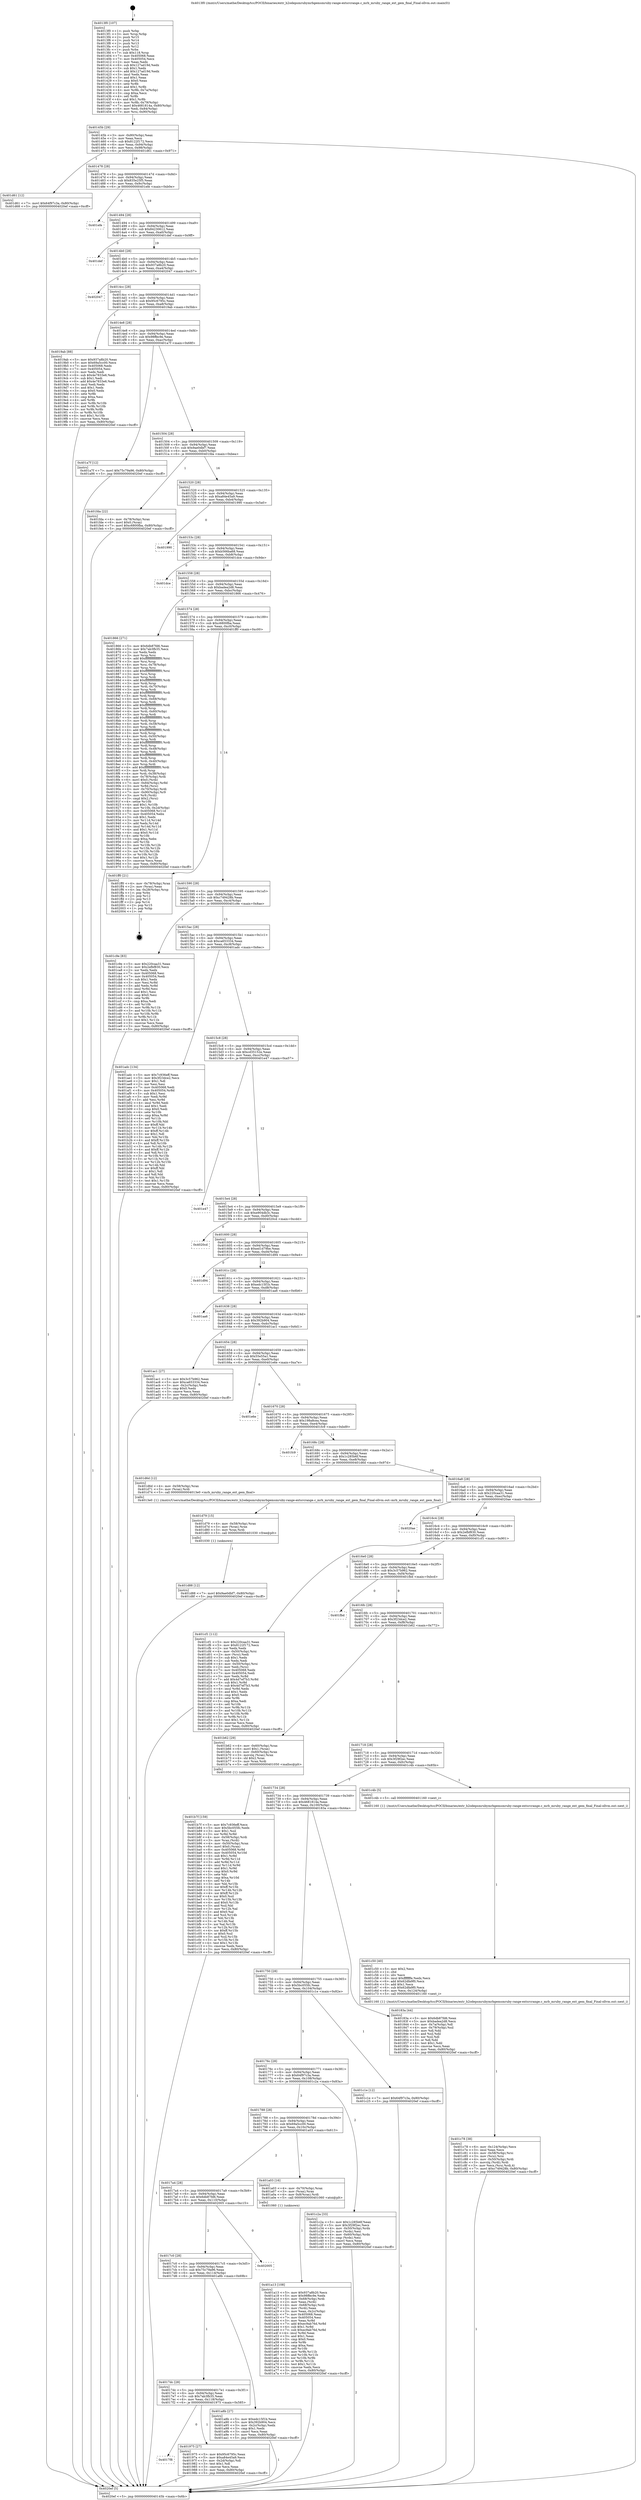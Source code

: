 digraph "0x4013f0" {
  label = "0x4013f0 (/mnt/c/Users/mathe/Desktop/tcc/POCII/binaries/extr_h2odepsmrubymrbgemsmruby-range-extsrcrange.c_mrb_mruby_range_ext_gem_final_Final-ollvm.out::main(0))"
  labelloc = "t"
  node[shape=record]

  Entry [label="",width=0.3,height=0.3,shape=circle,fillcolor=black,style=filled]
  "0x40145b" [label="{
     0x40145b [29]\l
     | [instrs]\l
     &nbsp;&nbsp;0x40145b \<+3\>: mov -0x80(%rbp),%eax\l
     &nbsp;&nbsp;0x40145e \<+2\>: mov %eax,%ecx\l
     &nbsp;&nbsp;0x401460 \<+6\>: sub $0x8122f172,%ecx\l
     &nbsp;&nbsp;0x401466 \<+6\>: mov %eax,-0x94(%rbp)\l
     &nbsp;&nbsp;0x40146c \<+6\>: mov %ecx,-0x98(%rbp)\l
     &nbsp;&nbsp;0x401472 \<+6\>: je 0000000000401d61 \<main+0x971\>\l
  }"]
  "0x401d61" [label="{
     0x401d61 [12]\l
     | [instrs]\l
     &nbsp;&nbsp;0x401d61 \<+7\>: movl $0x64f97c3a,-0x80(%rbp)\l
     &nbsp;&nbsp;0x401d68 \<+5\>: jmp 00000000004020ef \<main+0xcff\>\l
  }"]
  "0x401478" [label="{
     0x401478 [28]\l
     | [instrs]\l
     &nbsp;&nbsp;0x401478 \<+5\>: jmp 000000000040147d \<main+0x8d\>\l
     &nbsp;&nbsp;0x40147d \<+6\>: mov -0x94(%rbp),%eax\l
     &nbsp;&nbsp;0x401483 \<+5\>: sub $0x835e25f5,%eax\l
     &nbsp;&nbsp;0x401488 \<+6\>: mov %eax,-0x9c(%rbp)\l
     &nbsp;&nbsp;0x40148e \<+6\>: je 0000000000401efe \<main+0xb0e\>\l
  }"]
  Exit [label="",width=0.3,height=0.3,shape=circle,fillcolor=black,style=filled,peripheries=2]
  "0x401efe" [label="{
     0x401efe\l
  }", style=dashed]
  "0x401494" [label="{
     0x401494 [28]\l
     | [instrs]\l
     &nbsp;&nbsp;0x401494 \<+5\>: jmp 0000000000401499 \<main+0xa9\>\l
     &nbsp;&nbsp;0x401499 \<+6\>: mov -0x94(%rbp),%eax\l
     &nbsp;&nbsp;0x40149f \<+5\>: sub $0x84230612,%eax\l
     &nbsp;&nbsp;0x4014a4 \<+6\>: mov %eax,-0xa0(%rbp)\l
     &nbsp;&nbsp;0x4014aa \<+6\>: je 0000000000401def \<main+0x9ff\>\l
  }"]
  "0x401d88" [label="{
     0x401d88 [12]\l
     | [instrs]\l
     &nbsp;&nbsp;0x401d88 \<+7\>: movl $0x9ae0dbf7,-0x80(%rbp)\l
     &nbsp;&nbsp;0x401d8f \<+5\>: jmp 00000000004020ef \<main+0xcff\>\l
  }"]
  "0x401def" [label="{
     0x401def\l
  }", style=dashed]
  "0x4014b0" [label="{
     0x4014b0 [28]\l
     | [instrs]\l
     &nbsp;&nbsp;0x4014b0 \<+5\>: jmp 00000000004014b5 \<main+0xc5\>\l
     &nbsp;&nbsp;0x4014b5 \<+6\>: mov -0x94(%rbp),%eax\l
     &nbsp;&nbsp;0x4014bb \<+5\>: sub $0x937a8b20,%eax\l
     &nbsp;&nbsp;0x4014c0 \<+6\>: mov %eax,-0xa4(%rbp)\l
     &nbsp;&nbsp;0x4014c6 \<+6\>: je 0000000000402047 \<main+0xc57\>\l
  }"]
  "0x401d79" [label="{
     0x401d79 [15]\l
     | [instrs]\l
     &nbsp;&nbsp;0x401d79 \<+4\>: mov -0x58(%rbp),%rax\l
     &nbsp;&nbsp;0x401d7d \<+3\>: mov (%rax),%rax\l
     &nbsp;&nbsp;0x401d80 \<+3\>: mov %rax,%rdi\l
     &nbsp;&nbsp;0x401d83 \<+5\>: call 0000000000401030 \<free@plt\>\l
     | [calls]\l
     &nbsp;&nbsp;0x401030 \{1\} (unknown)\l
  }"]
  "0x402047" [label="{
     0x402047\l
  }", style=dashed]
  "0x4014cc" [label="{
     0x4014cc [28]\l
     | [instrs]\l
     &nbsp;&nbsp;0x4014cc \<+5\>: jmp 00000000004014d1 \<main+0xe1\>\l
     &nbsp;&nbsp;0x4014d1 \<+6\>: mov -0x94(%rbp),%eax\l
     &nbsp;&nbsp;0x4014d7 \<+5\>: sub $0x95c6795c,%eax\l
     &nbsp;&nbsp;0x4014dc \<+6\>: mov %eax,-0xa8(%rbp)\l
     &nbsp;&nbsp;0x4014e2 \<+6\>: je 00000000004019ab \<main+0x5bb\>\l
  }"]
  "0x401c78" [label="{
     0x401c78 [38]\l
     | [instrs]\l
     &nbsp;&nbsp;0x401c78 \<+6\>: mov -0x124(%rbp),%ecx\l
     &nbsp;&nbsp;0x401c7e \<+3\>: imul %eax,%ecx\l
     &nbsp;&nbsp;0x401c81 \<+4\>: mov -0x58(%rbp),%rsi\l
     &nbsp;&nbsp;0x401c85 \<+3\>: mov (%rsi),%rsi\l
     &nbsp;&nbsp;0x401c88 \<+4\>: mov -0x50(%rbp),%rdi\l
     &nbsp;&nbsp;0x401c8c \<+3\>: movslq (%rdi),%rdi\l
     &nbsp;&nbsp;0x401c8f \<+3\>: mov %ecx,(%rsi,%rdi,4)\l
     &nbsp;&nbsp;0x401c92 \<+7\>: movl $0xc749428b,-0x80(%rbp)\l
     &nbsp;&nbsp;0x401c99 \<+5\>: jmp 00000000004020ef \<main+0xcff\>\l
  }"]
  "0x4019ab" [label="{
     0x4019ab [88]\l
     | [instrs]\l
     &nbsp;&nbsp;0x4019ab \<+5\>: mov $0x937a8b20,%eax\l
     &nbsp;&nbsp;0x4019b0 \<+5\>: mov $0x69a5cc00,%ecx\l
     &nbsp;&nbsp;0x4019b5 \<+7\>: mov 0x405068,%edx\l
     &nbsp;&nbsp;0x4019bc \<+7\>: mov 0x405054,%esi\l
     &nbsp;&nbsp;0x4019c3 \<+2\>: mov %edx,%edi\l
     &nbsp;&nbsp;0x4019c5 \<+6\>: sub $0x4e7833e6,%edi\l
     &nbsp;&nbsp;0x4019cb \<+3\>: sub $0x1,%edi\l
     &nbsp;&nbsp;0x4019ce \<+6\>: add $0x4e7833e6,%edi\l
     &nbsp;&nbsp;0x4019d4 \<+3\>: imul %edi,%edx\l
     &nbsp;&nbsp;0x4019d7 \<+3\>: and $0x1,%edx\l
     &nbsp;&nbsp;0x4019da \<+3\>: cmp $0x0,%edx\l
     &nbsp;&nbsp;0x4019dd \<+4\>: sete %r8b\l
     &nbsp;&nbsp;0x4019e1 \<+3\>: cmp $0xa,%esi\l
     &nbsp;&nbsp;0x4019e4 \<+4\>: setl %r9b\l
     &nbsp;&nbsp;0x4019e8 \<+3\>: mov %r8b,%r10b\l
     &nbsp;&nbsp;0x4019eb \<+3\>: and %r9b,%r10b\l
     &nbsp;&nbsp;0x4019ee \<+3\>: xor %r9b,%r8b\l
     &nbsp;&nbsp;0x4019f1 \<+3\>: or %r8b,%r10b\l
     &nbsp;&nbsp;0x4019f4 \<+4\>: test $0x1,%r10b\l
     &nbsp;&nbsp;0x4019f8 \<+3\>: cmovne %ecx,%eax\l
     &nbsp;&nbsp;0x4019fb \<+3\>: mov %eax,-0x80(%rbp)\l
     &nbsp;&nbsp;0x4019fe \<+5\>: jmp 00000000004020ef \<main+0xcff\>\l
  }"]
  "0x4014e8" [label="{
     0x4014e8 [28]\l
     | [instrs]\l
     &nbsp;&nbsp;0x4014e8 \<+5\>: jmp 00000000004014ed \<main+0xfd\>\l
     &nbsp;&nbsp;0x4014ed \<+6\>: mov -0x94(%rbp),%eax\l
     &nbsp;&nbsp;0x4014f3 \<+5\>: sub $0x98ffec9e,%eax\l
     &nbsp;&nbsp;0x4014f8 \<+6\>: mov %eax,-0xac(%rbp)\l
     &nbsp;&nbsp;0x4014fe \<+6\>: je 0000000000401a7f \<main+0x68f\>\l
  }"]
  "0x401c50" [label="{
     0x401c50 [40]\l
     | [instrs]\l
     &nbsp;&nbsp;0x401c50 \<+5\>: mov $0x2,%ecx\l
     &nbsp;&nbsp;0x401c55 \<+1\>: cltd\l
     &nbsp;&nbsp;0x401c56 \<+2\>: idiv %ecx\l
     &nbsp;&nbsp;0x401c58 \<+6\>: imul $0xfffffffe,%edx,%ecx\l
     &nbsp;&nbsp;0x401c5e \<+6\>: add $0x62dfa9f0,%ecx\l
     &nbsp;&nbsp;0x401c64 \<+3\>: add $0x1,%ecx\l
     &nbsp;&nbsp;0x401c67 \<+6\>: sub $0x62dfa9f0,%ecx\l
     &nbsp;&nbsp;0x401c6d \<+6\>: mov %ecx,-0x124(%rbp)\l
     &nbsp;&nbsp;0x401c73 \<+5\>: call 0000000000401160 \<next_i\>\l
     | [calls]\l
     &nbsp;&nbsp;0x401160 \{1\} (/mnt/c/Users/mathe/Desktop/tcc/POCII/binaries/extr_h2odepsmrubymrbgemsmruby-range-extsrcrange.c_mrb_mruby_range_ext_gem_final_Final-ollvm.out::next_i)\l
  }"]
  "0x401a7f" [label="{
     0x401a7f [12]\l
     | [instrs]\l
     &nbsp;&nbsp;0x401a7f \<+7\>: movl $0x75c79a96,-0x80(%rbp)\l
     &nbsp;&nbsp;0x401a86 \<+5\>: jmp 00000000004020ef \<main+0xcff\>\l
  }"]
  "0x401504" [label="{
     0x401504 [28]\l
     | [instrs]\l
     &nbsp;&nbsp;0x401504 \<+5\>: jmp 0000000000401509 \<main+0x119\>\l
     &nbsp;&nbsp;0x401509 \<+6\>: mov -0x94(%rbp),%eax\l
     &nbsp;&nbsp;0x40150f \<+5\>: sub $0x9ae0dbf7,%eax\l
     &nbsp;&nbsp;0x401514 \<+6\>: mov %eax,-0xb0(%rbp)\l
     &nbsp;&nbsp;0x40151a \<+6\>: je 0000000000401fda \<main+0xbea\>\l
  }"]
  "0x401b7f" [label="{
     0x401b7f [159]\l
     | [instrs]\l
     &nbsp;&nbsp;0x401b7f \<+5\>: mov $0x7c936eff,%ecx\l
     &nbsp;&nbsp;0x401b84 \<+5\>: mov $0x5bc055fc,%edx\l
     &nbsp;&nbsp;0x401b89 \<+3\>: mov $0x1,%sil\l
     &nbsp;&nbsp;0x401b8c \<+3\>: xor %r8d,%r8d\l
     &nbsp;&nbsp;0x401b8f \<+4\>: mov -0x58(%rbp),%rdi\l
     &nbsp;&nbsp;0x401b93 \<+3\>: mov %rax,(%rdi)\l
     &nbsp;&nbsp;0x401b96 \<+4\>: mov -0x50(%rbp),%rax\l
     &nbsp;&nbsp;0x401b9a \<+6\>: movl $0x0,(%rax)\l
     &nbsp;&nbsp;0x401ba0 \<+8\>: mov 0x405068,%r9d\l
     &nbsp;&nbsp;0x401ba8 \<+8\>: mov 0x405054,%r10d\l
     &nbsp;&nbsp;0x401bb0 \<+4\>: sub $0x1,%r8d\l
     &nbsp;&nbsp;0x401bb4 \<+3\>: mov %r9d,%r11d\l
     &nbsp;&nbsp;0x401bb7 \<+3\>: add %r8d,%r11d\l
     &nbsp;&nbsp;0x401bba \<+4\>: imul %r11d,%r9d\l
     &nbsp;&nbsp;0x401bbe \<+4\>: and $0x1,%r9d\l
     &nbsp;&nbsp;0x401bc2 \<+4\>: cmp $0x0,%r9d\l
     &nbsp;&nbsp;0x401bc6 \<+3\>: sete %bl\l
     &nbsp;&nbsp;0x401bc9 \<+4\>: cmp $0xa,%r10d\l
     &nbsp;&nbsp;0x401bcd \<+4\>: setl %r14b\l
     &nbsp;&nbsp;0x401bd1 \<+3\>: mov %bl,%r15b\l
     &nbsp;&nbsp;0x401bd4 \<+4\>: xor $0xff,%r15b\l
     &nbsp;&nbsp;0x401bd8 \<+3\>: mov %r14b,%r12b\l
     &nbsp;&nbsp;0x401bdb \<+4\>: xor $0xff,%r12b\l
     &nbsp;&nbsp;0x401bdf \<+4\>: xor $0x0,%sil\l
     &nbsp;&nbsp;0x401be3 \<+3\>: mov %r15b,%r13b\l
     &nbsp;&nbsp;0x401be6 \<+4\>: and $0x0,%r13b\l
     &nbsp;&nbsp;0x401bea \<+3\>: and %sil,%bl\l
     &nbsp;&nbsp;0x401bed \<+3\>: mov %r12b,%al\l
     &nbsp;&nbsp;0x401bf0 \<+2\>: and $0x0,%al\l
     &nbsp;&nbsp;0x401bf2 \<+3\>: and %sil,%r14b\l
     &nbsp;&nbsp;0x401bf5 \<+3\>: or %bl,%r13b\l
     &nbsp;&nbsp;0x401bf8 \<+3\>: or %r14b,%al\l
     &nbsp;&nbsp;0x401bfb \<+3\>: xor %al,%r13b\l
     &nbsp;&nbsp;0x401bfe \<+3\>: or %r12b,%r15b\l
     &nbsp;&nbsp;0x401c01 \<+4\>: xor $0xff,%r15b\l
     &nbsp;&nbsp;0x401c05 \<+4\>: or $0x0,%sil\l
     &nbsp;&nbsp;0x401c09 \<+3\>: and %sil,%r15b\l
     &nbsp;&nbsp;0x401c0c \<+3\>: or %r15b,%r13b\l
     &nbsp;&nbsp;0x401c0f \<+4\>: test $0x1,%r13b\l
     &nbsp;&nbsp;0x401c13 \<+3\>: cmovne %edx,%ecx\l
     &nbsp;&nbsp;0x401c16 \<+3\>: mov %ecx,-0x80(%rbp)\l
     &nbsp;&nbsp;0x401c19 \<+5\>: jmp 00000000004020ef \<main+0xcff\>\l
  }"]
  "0x401fda" [label="{
     0x401fda [22]\l
     | [instrs]\l
     &nbsp;&nbsp;0x401fda \<+4\>: mov -0x78(%rbp),%rax\l
     &nbsp;&nbsp;0x401fde \<+6\>: movl $0x0,(%rax)\l
     &nbsp;&nbsp;0x401fe4 \<+7\>: movl $0xc6800fba,-0x80(%rbp)\l
     &nbsp;&nbsp;0x401feb \<+5\>: jmp 00000000004020ef \<main+0xcff\>\l
  }"]
  "0x401520" [label="{
     0x401520 [28]\l
     | [instrs]\l
     &nbsp;&nbsp;0x401520 \<+5\>: jmp 0000000000401525 \<main+0x135\>\l
     &nbsp;&nbsp;0x401525 \<+6\>: mov -0x94(%rbp),%eax\l
     &nbsp;&nbsp;0x40152b \<+5\>: sub $0xa84e45a9,%eax\l
     &nbsp;&nbsp;0x401530 \<+6\>: mov %eax,-0xb4(%rbp)\l
     &nbsp;&nbsp;0x401536 \<+6\>: je 0000000000401990 \<main+0x5a0\>\l
  }"]
  "0x401a13" [label="{
     0x401a13 [108]\l
     | [instrs]\l
     &nbsp;&nbsp;0x401a13 \<+5\>: mov $0x937a8b20,%ecx\l
     &nbsp;&nbsp;0x401a18 \<+5\>: mov $0x98ffec9e,%edx\l
     &nbsp;&nbsp;0x401a1d \<+4\>: mov -0x68(%rbp),%rdi\l
     &nbsp;&nbsp;0x401a21 \<+2\>: mov %eax,(%rdi)\l
     &nbsp;&nbsp;0x401a23 \<+4\>: mov -0x68(%rbp),%rdi\l
     &nbsp;&nbsp;0x401a27 \<+2\>: mov (%rdi),%eax\l
     &nbsp;&nbsp;0x401a29 \<+3\>: mov %eax,-0x2c(%rbp)\l
     &nbsp;&nbsp;0x401a2c \<+7\>: mov 0x405068,%eax\l
     &nbsp;&nbsp;0x401a33 \<+7\>: mov 0x405054,%esi\l
     &nbsp;&nbsp;0x401a3a \<+3\>: mov %eax,%r8d\l
     &nbsp;&nbsp;0x401a3d \<+7\>: add $0xec9ab76d,%r8d\l
     &nbsp;&nbsp;0x401a44 \<+4\>: sub $0x1,%r8d\l
     &nbsp;&nbsp;0x401a48 \<+7\>: sub $0xec9ab76d,%r8d\l
     &nbsp;&nbsp;0x401a4f \<+4\>: imul %r8d,%eax\l
     &nbsp;&nbsp;0x401a53 \<+3\>: and $0x1,%eax\l
     &nbsp;&nbsp;0x401a56 \<+3\>: cmp $0x0,%eax\l
     &nbsp;&nbsp;0x401a59 \<+4\>: sete %r9b\l
     &nbsp;&nbsp;0x401a5d \<+3\>: cmp $0xa,%esi\l
     &nbsp;&nbsp;0x401a60 \<+4\>: setl %r10b\l
     &nbsp;&nbsp;0x401a64 \<+3\>: mov %r9b,%r11b\l
     &nbsp;&nbsp;0x401a67 \<+3\>: and %r10b,%r11b\l
     &nbsp;&nbsp;0x401a6a \<+3\>: xor %r10b,%r9b\l
     &nbsp;&nbsp;0x401a6d \<+3\>: or %r9b,%r11b\l
     &nbsp;&nbsp;0x401a70 \<+4\>: test $0x1,%r11b\l
     &nbsp;&nbsp;0x401a74 \<+3\>: cmovne %edx,%ecx\l
     &nbsp;&nbsp;0x401a77 \<+3\>: mov %ecx,-0x80(%rbp)\l
     &nbsp;&nbsp;0x401a7a \<+5\>: jmp 00000000004020ef \<main+0xcff\>\l
  }"]
  "0x401990" [label="{
     0x401990\l
  }", style=dashed]
  "0x40153c" [label="{
     0x40153c [28]\l
     | [instrs]\l
     &nbsp;&nbsp;0x40153c \<+5\>: jmp 0000000000401541 \<main+0x151\>\l
     &nbsp;&nbsp;0x401541 \<+6\>: mov -0x94(%rbp),%eax\l
     &nbsp;&nbsp;0x401547 \<+5\>: sub $0xb566ba68,%eax\l
     &nbsp;&nbsp;0x40154c \<+6\>: mov %eax,-0xb8(%rbp)\l
     &nbsp;&nbsp;0x401552 \<+6\>: je 0000000000401dce \<main+0x9de\>\l
  }"]
  "0x4017f8" [label="{
     0x4017f8\l
  }", style=dashed]
  "0x401dce" [label="{
     0x401dce\l
  }", style=dashed]
  "0x401558" [label="{
     0x401558 [28]\l
     | [instrs]\l
     &nbsp;&nbsp;0x401558 \<+5\>: jmp 000000000040155d \<main+0x16d\>\l
     &nbsp;&nbsp;0x40155d \<+6\>: mov -0x94(%rbp),%eax\l
     &nbsp;&nbsp;0x401563 \<+5\>: sub $0xbadea2d8,%eax\l
     &nbsp;&nbsp;0x401568 \<+6\>: mov %eax,-0xbc(%rbp)\l
     &nbsp;&nbsp;0x40156e \<+6\>: je 0000000000401866 \<main+0x476\>\l
  }"]
  "0x401975" [label="{
     0x401975 [27]\l
     | [instrs]\l
     &nbsp;&nbsp;0x401975 \<+5\>: mov $0x95c6795c,%eax\l
     &nbsp;&nbsp;0x40197a \<+5\>: mov $0xa84e45a9,%ecx\l
     &nbsp;&nbsp;0x40197f \<+3\>: mov -0x2d(%rbp),%dl\l
     &nbsp;&nbsp;0x401982 \<+3\>: test $0x1,%dl\l
     &nbsp;&nbsp;0x401985 \<+3\>: cmovne %ecx,%eax\l
     &nbsp;&nbsp;0x401988 \<+3\>: mov %eax,-0x80(%rbp)\l
     &nbsp;&nbsp;0x40198b \<+5\>: jmp 00000000004020ef \<main+0xcff\>\l
  }"]
  "0x401866" [label="{
     0x401866 [271]\l
     | [instrs]\l
     &nbsp;&nbsp;0x401866 \<+5\>: mov $0x6db87fd6,%eax\l
     &nbsp;&nbsp;0x40186b \<+5\>: mov $0x7ab3fb35,%ecx\l
     &nbsp;&nbsp;0x401870 \<+2\>: xor %edx,%edx\l
     &nbsp;&nbsp;0x401872 \<+3\>: mov %rsp,%rsi\l
     &nbsp;&nbsp;0x401875 \<+4\>: add $0xfffffffffffffff0,%rsi\l
     &nbsp;&nbsp;0x401879 \<+3\>: mov %rsi,%rsp\l
     &nbsp;&nbsp;0x40187c \<+4\>: mov %rsi,-0x78(%rbp)\l
     &nbsp;&nbsp;0x401880 \<+3\>: mov %rsp,%rsi\l
     &nbsp;&nbsp;0x401883 \<+4\>: add $0xfffffffffffffff0,%rsi\l
     &nbsp;&nbsp;0x401887 \<+3\>: mov %rsi,%rsp\l
     &nbsp;&nbsp;0x40188a \<+3\>: mov %rsp,%rdi\l
     &nbsp;&nbsp;0x40188d \<+4\>: add $0xfffffffffffffff0,%rdi\l
     &nbsp;&nbsp;0x401891 \<+3\>: mov %rdi,%rsp\l
     &nbsp;&nbsp;0x401894 \<+4\>: mov %rdi,-0x70(%rbp)\l
     &nbsp;&nbsp;0x401898 \<+3\>: mov %rsp,%rdi\l
     &nbsp;&nbsp;0x40189b \<+4\>: add $0xfffffffffffffff0,%rdi\l
     &nbsp;&nbsp;0x40189f \<+3\>: mov %rdi,%rsp\l
     &nbsp;&nbsp;0x4018a2 \<+4\>: mov %rdi,-0x68(%rbp)\l
     &nbsp;&nbsp;0x4018a6 \<+3\>: mov %rsp,%rdi\l
     &nbsp;&nbsp;0x4018a9 \<+4\>: add $0xfffffffffffffff0,%rdi\l
     &nbsp;&nbsp;0x4018ad \<+3\>: mov %rdi,%rsp\l
     &nbsp;&nbsp;0x4018b0 \<+4\>: mov %rdi,-0x60(%rbp)\l
     &nbsp;&nbsp;0x4018b4 \<+3\>: mov %rsp,%rdi\l
     &nbsp;&nbsp;0x4018b7 \<+4\>: add $0xfffffffffffffff0,%rdi\l
     &nbsp;&nbsp;0x4018bb \<+3\>: mov %rdi,%rsp\l
     &nbsp;&nbsp;0x4018be \<+4\>: mov %rdi,-0x58(%rbp)\l
     &nbsp;&nbsp;0x4018c2 \<+3\>: mov %rsp,%rdi\l
     &nbsp;&nbsp;0x4018c5 \<+4\>: add $0xfffffffffffffff0,%rdi\l
     &nbsp;&nbsp;0x4018c9 \<+3\>: mov %rdi,%rsp\l
     &nbsp;&nbsp;0x4018cc \<+4\>: mov %rdi,-0x50(%rbp)\l
     &nbsp;&nbsp;0x4018d0 \<+3\>: mov %rsp,%rdi\l
     &nbsp;&nbsp;0x4018d3 \<+4\>: add $0xfffffffffffffff0,%rdi\l
     &nbsp;&nbsp;0x4018d7 \<+3\>: mov %rdi,%rsp\l
     &nbsp;&nbsp;0x4018da \<+4\>: mov %rdi,-0x48(%rbp)\l
     &nbsp;&nbsp;0x4018de \<+3\>: mov %rsp,%rdi\l
     &nbsp;&nbsp;0x4018e1 \<+4\>: add $0xfffffffffffffff0,%rdi\l
     &nbsp;&nbsp;0x4018e5 \<+3\>: mov %rdi,%rsp\l
     &nbsp;&nbsp;0x4018e8 \<+4\>: mov %rdi,-0x40(%rbp)\l
     &nbsp;&nbsp;0x4018ec \<+3\>: mov %rsp,%rdi\l
     &nbsp;&nbsp;0x4018ef \<+4\>: add $0xfffffffffffffff0,%rdi\l
     &nbsp;&nbsp;0x4018f3 \<+3\>: mov %rdi,%rsp\l
     &nbsp;&nbsp;0x4018f6 \<+4\>: mov %rdi,-0x38(%rbp)\l
     &nbsp;&nbsp;0x4018fa \<+4\>: mov -0x78(%rbp),%rdi\l
     &nbsp;&nbsp;0x4018fe \<+6\>: movl $0x0,(%rdi)\l
     &nbsp;&nbsp;0x401904 \<+7\>: mov -0x84(%rbp),%r8d\l
     &nbsp;&nbsp;0x40190b \<+3\>: mov %r8d,(%rsi)\l
     &nbsp;&nbsp;0x40190e \<+4\>: mov -0x70(%rbp),%rdi\l
     &nbsp;&nbsp;0x401912 \<+7\>: mov -0x90(%rbp),%r9\l
     &nbsp;&nbsp;0x401919 \<+3\>: mov %r9,(%rdi)\l
     &nbsp;&nbsp;0x40191c \<+3\>: cmpl $0x2,(%rsi)\l
     &nbsp;&nbsp;0x40191f \<+4\>: setne %r10b\l
     &nbsp;&nbsp;0x401923 \<+4\>: and $0x1,%r10b\l
     &nbsp;&nbsp;0x401927 \<+4\>: mov %r10b,-0x2d(%rbp)\l
     &nbsp;&nbsp;0x40192b \<+8\>: mov 0x405068,%r11d\l
     &nbsp;&nbsp;0x401933 \<+7\>: mov 0x405054,%ebx\l
     &nbsp;&nbsp;0x40193a \<+3\>: sub $0x1,%edx\l
     &nbsp;&nbsp;0x40193d \<+3\>: mov %r11d,%r14d\l
     &nbsp;&nbsp;0x401940 \<+3\>: add %edx,%r14d\l
     &nbsp;&nbsp;0x401943 \<+4\>: imul %r14d,%r11d\l
     &nbsp;&nbsp;0x401947 \<+4\>: and $0x1,%r11d\l
     &nbsp;&nbsp;0x40194b \<+4\>: cmp $0x0,%r11d\l
     &nbsp;&nbsp;0x40194f \<+4\>: sete %r10b\l
     &nbsp;&nbsp;0x401953 \<+3\>: cmp $0xa,%ebx\l
     &nbsp;&nbsp;0x401956 \<+4\>: setl %r15b\l
     &nbsp;&nbsp;0x40195a \<+3\>: mov %r10b,%r12b\l
     &nbsp;&nbsp;0x40195d \<+3\>: and %r15b,%r12b\l
     &nbsp;&nbsp;0x401960 \<+3\>: xor %r15b,%r10b\l
     &nbsp;&nbsp;0x401963 \<+3\>: or %r10b,%r12b\l
     &nbsp;&nbsp;0x401966 \<+4\>: test $0x1,%r12b\l
     &nbsp;&nbsp;0x40196a \<+3\>: cmovne %ecx,%eax\l
     &nbsp;&nbsp;0x40196d \<+3\>: mov %eax,-0x80(%rbp)\l
     &nbsp;&nbsp;0x401970 \<+5\>: jmp 00000000004020ef \<main+0xcff\>\l
  }"]
  "0x401574" [label="{
     0x401574 [28]\l
     | [instrs]\l
     &nbsp;&nbsp;0x401574 \<+5\>: jmp 0000000000401579 \<main+0x189\>\l
     &nbsp;&nbsp;0x401579 \<+6\>: mov -0x94(%rbp),%eax\l
     &nbsp;&nbsp;0x40157f \<+5\>: sub $0xc6800fba,%eax\l
     &nbsp;&nbsp;0x401584 \<+6\>: mov %eax,-0xc0(%rbp)\l
     &nbsp;&nbsp;0x40158a \<+6\>: je 0000000000401ff0 \<main+0xc00\>\l
  }"]
  "0x4017dc" [label="{
     0x4017dc [28]\l
     | [instrs]\l
     &nbsp;&nbsp;0x4017dc \<+5\>: jmp 00000000004017e1 \<main+0x3f1\>\l
     &nbsp;&nbsp;0x4017e1 \<+6\>: mov -0x94(%rbp),%eax\l
     &nbsp;&nbsp;0x4017e7 \<+5\>: sub $0x7ab3fb35,%eax\l
     &nbsp;&nbsp;0x4017ec \<+6\>: mov %eax,-0x118(%rbp)\l
     &nbsp;&nbsp;0x4017f2 \<+6\>: je 0000000000401975 \<main+0x585\>\l
  }"]
  "0x401ff0" [label="{
     0x401ff0 [21]\l
     | [instrs]\l
     &nbsp;&nbsp;0x401ff0 \<+4\>: mov -0x78(%rbp),%rax\l
     &nbsp;&nbsp;0x401ff4 \<+2\>: mov (%rax),%eax\l
     &nbsp;&nbsp;0x401ff6 \<+4\>: lea -0x28(%rbp),%rsp\l
     &nbsp;&nbsp;0x401ffa \<+1\>: pop %rbx\l
     &nbsp;&nbsp;0x401ffb \<+2\>: pop %r12\l
     &nbsp;&nbsp;0x401ffd \<+2\>: pop %r13\l
     &nbsp;&nbsp;0x401fff \<+2\>: pop %r14\l
     &nbsp;&nbsp;0x402001 \<+2\>: pop %r15\l
     &nbsp;&nbsp;0x402003 \<+1\>: pop %rbp\l
     &nbsp;&nbsp;0x402004 \<+1\>: ret\l
  }"]
  "0x401590" [label="{
     0x401590 [28]\l
     | [instrs]\l
     &nbsp;&nbsp;0x401590 \<+5\>: jmp 0000000000401595 \<main+0x1a5\>\l
     &nbsp;&nbsp;0x401595 \<+6\>: mov -0x94(%rbp),%eax\l
     &nbsp;&nbsp;0x40159b \<+5\>: sub $0xc749428b,%eax\l
     &nbsp;&nbsp;0x4015a0 \<+6\>: mov %eax,-0xc4(%rbp)\l
     &nbsp;&nbsp;0x4015a6 \<+6\>: je 0000000000401c9e \<main+0x8ae\>\l
  }"]
  "0x401a8b" [label="{
     0x401a8b [27]\l
     | [instrs]\l
     &nbsp;&nbsp;0x401a8b \<+5\>: mov $0xedc15f1b,%eax\l
     &nbsp;&nbsp;0x401a90 \<+5\>: mov $0x392b904,%ecx\l
     &nbsp;&nbsp;0x401a95 \<+3\>: mov -0x2c(%rbp),%edx\l
     &nbsp;&nbsp;0x401a98 \<+3\>: cmp $0x1,%edx\l
     &nbsp;&nbsp;0x401a9b \<+3\>: cmovl %ecx,%eax\l
     &nbsp;&nbsp;0x401a9e \<+3\>: mov %eax,-0x80(%rbp)\l
     &nbsp;&nbsp;0x401aa1 \<+5\>: jmp 00000000004020ef \<main+0xcff\>\l
  }"]
  "0x401c9e" [label="{
     0x401c9e [83]\l
     | [instrs]\l
     &nbsp;&nbsp;0x401c9e \<+5\>: mov $0x220caa31,%eax\l
     &nbsp;&nbsp;0x401ca3 \<+5\>: mov $0x2efbf830,%ecx\l
     &nbsp;&nbsp;0x401ca8 \<+2\>: xor %edx,%edx\l
     &nbsp;&nbsp;0x401caa \<+7\>: mov 0x405068,%esi\l
     &nbsp;&nbsp;0x401cb1 \<+7\>: mov 0x405054,%edi\l
     &nbsp;&nbsp;0x401cb8 \<+3\>: sub $0x1,%edx\l
     &nbsp;&nbsp;0x401cbb \<+3\>: mov %esi,%r8d\l
     &nbsp;&nbsp;0x401cbe \<+3\>: add %edx,%r8d\l
     &nbsp;&nbsp;0x401cc1 \<+4\>: imul %r8d,%esi\l
     &nbsp;&nbsp;0x401cc5 \<+3\>: and $0x1,%esi\l
     &nbsp;&nbsp;0x401cc8 \<+3\>: cmp $0x0,%esi\l
     &nbsp;&nbsp;0x401ccb \<+4\>: sete %r9b\l
     &nbsp;&nbsp;0x401ccf \<+3\>: cmp $0xa,%edi\l
     &nbsp;&nbsp;0x401cd2 \<+4\>: setl %r10b\l
     &nbsp;&nbsp;0x401cd6 \<+3\>: mov %r9b,%r11b\l
     &nbsp;&nbsp;0x401cd9 \<+3\>: and %r10b,%r11b\l
     &nbsp;&nbsp;0x401cdc \<+3\>: xor %r10b,%r9b\l
     &nbsp;&nbsp;0x401cdf \<+3\>: or %r9b,%r11b\l
     &nbsp;&nbsp;0x401ce2 \<+4\>: test $0x1,%r11b\l
     &nbsp;&nbsp;0x401ce6 \<+3\>: cmovne %ecx,%eax\l
     &nbsp;&nbsp;0x401ce9 \<+3\>: mov %eax,-0x80(%rbp)\l
     &nbsp;&nbsp;0x401cec \<+5\>: jmp 00000000004020ef \<main+0xcff\>\l
  }"]
  "0x4015ac" [label="{
     0x4015ac [28]\l
     | [instrs]\l
     &nbsp;&nbsp;0x4015ac \<+5\>: jmp 00000000004015b1 \<main+0x1c1\>\l
     &nbsp;&nbsp;0x4015b1 \<+6\>: mov -0x94(%rbp),%eax\l
     &nbsp;&nbsp;0x4015b7 \<+5\>: sub $0xca653334,%eax\l
     &nbsp;&nbsp;0x4015bc \<+6\>: mov %eax,-0xc8(%rbp)\l
     &nbsp;&nbsp;0x4015c2 \<+6\>: je 0000000000401adc \<main+0x6ec\>\l
  }"]
  "0x4017c0" [label="{
     0x4017c0 [28]\l
     | [instrs]\l
     &nbsp;&nbsp;0x4017c0 \<+5\>: jmp 00000000004017c5 \<main+0x3d5\>\l
     &nbsp;&nbsp;0x4017c5 \<+6\>: mov -0x94(%rbp),%eax\l
     &nbsp;&nbsp;0x4017cb \<+5\>: sub $0x75c79a96,%eax\l
     &nbsp;&nbsp;0x4017d0 \<+6\>: mov %eax,-0x114(%rbp)\l
     &nbsp;&nbsp;0x4017d6 \<+6\>: je 0000000000401a8b \<main+0x69b\>\l
  }"]
  "0x401adc" [label="{
     0x401adc [134]\l
     | [instrs]\l
     &nbsp;&nbsp;0x401adc \<+5\>: mov $0x7c936eff,%eax\l
     &nbsp;&nbsp;0x401ae1 \<+5\>: mov $0x3f23dce2,%ecx\l
     &nbsp;&nbsp;0x401ae6 \<+2\>: mov $0x1,%dl\l
     &nbsp;&nbsp;0x401ae8 \<+2\>: xor %esi,%esi\l
     &nbsp;&nbsp;0x401aea \<+7\>: mov 0x405068,%edi\l
     &nbsp;&nbsp;0x401af1 \<+8\>: mov 0x405054,%r8d\l
     &nbsp;&nbsp;0x401af9 \<+3\>: sub $0x1,%esi\l
     &nbsp;&nbsp;0x401afc \<+3\>: mov %edi,%r9d\l
     &nbsp;&nbsp;0x401aff \<+3\>: add %esi,%r9d\l
     &nbsp;&nbsp;0x401b02 \<+4\>: imul %r9d,%edi\l
     &nbsp;&nbsp;0x401b06 \<+3\>: and $0x1,%edi\l
     &nbsp;&nbsp;0x401b09 \<+3\>: cmp $0x0,%edi\l
     &nbsp;&nbsp;0x401b0c \<+4\>: sete %r10b\l
     &nbsp;&nbsp;0x401b10 \<+4\>: cmp $0xa,%r8d\l
     &nbsp;&nbsp;0x401b14 \<+4\>: setl %r11b\l
     &nbsp;&nbsp;0x401b18 \<+3\>: mov %r10b,%bl\l
     &nbsp;&nbsp;0x401b1b \<+3\>: xor $0xff,%bl\l
     &nbsp;&nbsp;0x401b1e \<+3\>: mov %r11b,%r14b\l
     &nbsp;&nbsp;0x401b21 \<+4\>: xor $0xff,%r14b\l
     &nbsp;&nbsp;0x401b25 \<+3\>: xor $0x1,%dl\l
     &nbsp;&nbsp;0x401b28 \<+3\>: mov %bl,%r15b\l
     &nbsp;&nbsp;0x401b2b \<+4\>: and $0xff,%r15b\l
     &nbsp;&nbsp;0x401b2f \<+3\>: and %dl,%r10b\l
     &nbsp;&nbsp;0x401b32 \<+3\>: mov %r14b,%r12b\l
     &nbsp;&nbsp;0x401b35 \<+4\>: and $0xff,%r12b\l
     &nbsp;&nbsp;0x401b39 \<+3\>: and %dl,%r11b\l
     &nbsp;&nbsp;0x401b3c \<+3\>: or %r10b,%r15b\l
     &nbsp;&nbsp;0x401b3f \<+3\>: or %r11b,%r12b\l
     &nbsp;&nbsp;0x401b42 \<+3\>: xor %r12b,%r15b\l
     &nbsp;&nbsp;0x401b45 \<+3\>: or %r14b,%bl\l
     &nbsp;&nbsp;0x401b48 \<+3\>: xor $0xff,%bl\l
     &nbsp;&nbsp;0x401b4b \<+3\>: or $0x1,%dl\l
     &nbsp;&nbsp;0x401b4e \<+2\>: and %dl,%bl\l
     &nbsp;&nbsp;0x401b50 \<+3\>: or %bl,%r15b\l
     &nbsp;&nbsp;0x401b53 \<+4\>: test $0x1,%r15b\l
     &nbsp;&nbsp;0x401b57 \<+3\>: cmovne %ecx,%eax\l
     &nbsp;&nbsp;0x401b5a \<+3\>: mov %eax,-0x80(%rbp)\l
     &nbsp;&nbsp;0x401b5d \<+5\>: jmp 00000000004020ef \<main+0xcff\>\l
  }"]
  "0x4015c8" [label="{
     0x4015c8 [28]\l
     | [instrs]\l
     &nbsp;&nbsp;0x4015c8 \<+5\>: jmp 00000000004015cd \<main+0x1dd\>\l
     &nbsp;&nbsp;0x4015cd \<+6\>: mov -0x94(%rbp),%eax\l
     &nbsp;&nbsp;0x4015d3 \<+5\>: sub $0xcd35152e,%eax\l
     &nbsp;&nbsp;0x4015d8 \<+6\>: mov %eax,-0xcc(%rbp)\l
     &nbsp;&nbsp;0x4015de \<+6\>: je 0000000000401e47 \<main+0xa57\>\l
  }"]
  "0x402005" [label="{
     0x402005\l
  }", style=dashed]
  "0x401e47" [label="{
     0x401e47\l
  }", style=dashed]
  "0x4015e4" [label="{
     0x4015e4 [28]\l
     | [instrs]\l
     &nbsp;&nbsp;0x4015e4 \<+5\>: jmp 00000000004015e9 \<main+0x1f9\>\l
     &nbsp;&nbsp;0x4015e9 \<+6\>: mov -0x94(%rbp),%eax\l
     &nbsp;&nbsp;0x4015ef \<+5\>: sub $0xe904db3c,%eax\l
     &nbsp;&nbsp;0x4015f4 \<+6\>: mov %eax,-0xd0(%rbp)\l
     &nbsp;&nbsp;0x4015fa \<+6\>: je 00000000004020cd \<main+0xcdd\>\l
  }"]
  "0x4017a4" [label="{
     0x4017a4 [28]\l
     | [instrs]\l
     &nbsp;&nbsp;0x4017a4 \<+5\>: jmp 00000000004017a9 \<main+0x3b9\>\l
     &nbsp;&nbsp;0x4017a9 \<+6\>: mov -0x94(%rbp),%eax\l
     &nbsp;&nbsp;0x4017af \<+5\>: sub $0x6db87fd6,%eax\l
     &nbsp;&nbsp;0x4017b4 \<+6\>: mov %eax,-0x110(%rbp)\l
     &nbsp;&nbsp;0x4017ba \<+6\>: je 0000000000402005 \<main+0xc15\>\l
  }"]
  "0x4020cd" [label="{
     0x4020cd\l
  }", style=dashed]
  "0x401600" [label="{
     0x401600 [28]\l
     | [instrs]\l
     &nbsp;&nbsp;0x401600 \<+5\>: jmp 0000000000401605 \<main+0x215\>\l
     &nbsp;&nbsp;0x401605 \<+6\>: mov -0x94(%rbp),%eax\l
     &nbsp;&nbsp;0x40160b \<+5\>: sub $0xed1d79be,%eax\l
     &nbsp;&nbsp;0x401610 \<+6\>: mov %eax,-0xd4(%rbp)\l
     &nbsp;&nbsp;0x401616 \<+6\>: je 0000000000401d94 \<main+0x9a4\>\l
  }"]
  "0x401a03" [label="{
     0x401a03 [16]\l
     | [instrs]\l
     &nbsp;&nbsp;0x401a03 \<+4\>: mov -0x70(%rbp),%rax\l
     &nbsp;&nbsp;0x401a07 \<+3\>: mov (%rax),%rax\l
     &nbsp;&nbsp;0x401a0a \<+4\>: mov 0x8(%rax),%rdi\l
     &nbsp;&nbsp;0x401a0e \<+5\>: call 0000000000401060 \<atoi@plt\>\l
     | [calls]\l
     &nbsp;&nbsp;0x401060 \{1\} (unknown)\l
  }"]
  "0x401d94" [label="{
     0x401d94\l
  }", style=dashed]
  "0x40161c" [label="{
     0x40161c [28]\l
     | [instrs]\l
     &nbsp;&nbsp;0x40161c \<+5\>: jmp 0000000000401621 \<main+0x231\>\l
     &nbsp;&nbsp;0x401621 \<+6\>: mov -0x94(%rbp),%eax\l
     &nbsp;&nbsp;0x401627 \<+5\>: sub $0xedc15f1b,%eax\l
     &nbsp;&nbsp;0x40162c \<+6\>: mov %eax,-0xd8(%rbp)\l
     &nbsp;&nbsp;0x401632 \<+6\>: je 0000000000401aa6 \<main+0x6b6\>\l
  }"]
  "0x401788" [label="{
     0x401788 [28]\l
     | [instrs]\l
     &nbsp;&nbsp;0x401788 \<+5\>: jmp 000000000040178d \<main+0x39d\>\l
     &nbsp;&nbsp;0x40178d \<+6\>: mov -0x94(%rbp),%eax\l
     &nbsp;&nbsp;0x401793 \<+5\>: sub $0x69a5cc00,%eax\l
     &nbsp;&nbsp;0x401798 \<+6\>: mov %eax,-0x10c(%rbp)\l
     &nbsp;&nbsp;0x40179e \<+6\>: je 0000000000401a03 \<main+0x613\>\l
  }"]
  "0x401aa6" [label="{
     0x401aa6\l
  }", style=dashed]
  "0x401638" [label="{
     0x401638 [28]\l
     | [instrs]\l
     &nbsp;&nbsp;0x401638 \<+5\>: jmp 000000000040163d \<main+0x24d\>\l
     &nbsp;&nbsp;0x40163d \<+6\>: mov -0x94(%rbp),%eax\l
     &nbsp;&nbsp;0x401643 \<+5\>: sub $0x392b904,%eax\l
     &nbsp;&nbsp;0x401648 \<+6\>: mov %eax,-0xdc(%rbp)\l
     &nbsp;&nbsp;0x40164e \<+6\>: je 0000000000401ac1 \<main+0x6d1\>\l
  }"]
  "0x401c2a" [label="{
     0x401c2a [33]\l
     | [instrs]\l
     &nbsp;&nbsp;0x401c2a \<+5\>: mov $0x1c285b6f,%eax\l
     &nbsp;&nbsp;0x401c2f \<+5\>: mov $0x3f29f2ec,%ecx\l
     &nbsp;&nbsp;0x401c34 \<+4\>: mov -0x50(%rbp),%rdx\l
     &nbsp;&nbsp;0x401c38 \<+2\>: mov (%rdx),%esi\l
     &nbsp;&nbsp;0x401c3a \<+4\>: mov -0x60(%rbp),%rdx\l
     &nbsp;&nbsp;0x401c3e \<+2\>: cmp (%rdx),%esi\l
     &nbsp;&nbsp;0x401c40 \<+3\>: cmovl %ecx,%eax\l
     &nbsp;&nbsp;0x401c43 \<+3\>: mov %eax,-0x80(%rbp)\l
     &nbsp;&nbsp;0x401c46 \<+5\>: jmp 00000000004020ef \<main+0xcff\>\l
  }"]
  "0x401ac1" [label="{
     0x401ac1 [27]\l
     | [instrs]\l
     &nbsp;&nbsp;0x401ac1 \<+5\>: mov $0x3c57b962,%eax\l
     &nbsp;&nbsp;0x401ac6 \<+5\>: mov $0xca653334,%ecx\l
     &nbsp;&nbsp;0x401acb \<+3\>: mov -0x2c(%rbp),%edx\l
     &nbsp;&nbsp;0x401ace \<+3\>: cmp $0x0,%edx\l
     &nbsp;&nbsp;0x401ad1 \<+3\>: cmove %ecx,%eax\l
     &nbsp;&nbsp;0x401ad4 \<+3\>: mov %eax,-0x80(%rbp)\l
     &nbsp;&nbsp;0x401ad7 \<+5\>: jmp 00000000004020ef \<main+0xcff\>\l
  }"]
  "0x401654" [label="{
     0x401654 [28]\l
     | [instrs]\l
     &nbsp;&nbsp;0x401654 \<+5\>: jmp 0000000000401659 \<main+0x269\>\l
     &nbsp;&nbsp;0x401659 \<+6\>: mov -0x94(%rbp),%eax\l
     &nbsp;&nbsp;0x40165f \<+5\>: sub $0x55e55a1,%eax\l
     &nbsp;&nbsp;0x401664 \<+6\>: mov %eax,-0xe0(%rbp)\l
     &nbsp;&nbsp;0x40166a \<+6\>: je 0000000000401e6e \<main+0xa7e\>\l
  }"]
  "0x40176c" [label="{
     0x40176c [28]\l
     | [instrs]\l
     &nbsp;&nbsp;0x40176c \<+5\>: jmp 0000000000401771 \<main+0x381\>\l
     &nbsp;&nbsp;0x401771 \<+6\>: mov -0x94(%rbp),%eax\l
     &nbsp;&nbsp;0x401777 \<+5\>: sub $0x64f97c3a,%eax\l
     &nbsp;&nbsp;0x40177c \<+6\>: mov %eax,-0x108(%rbp)\l
     &nbsp;&nbsp;0x401782 \<+6\>: je 0000000000401c2a \<main+0x83a\>\l
  }"]
  "0x401e6e" [label="{
     0x401e6e\l
  }", style=dashed]
  "0x401670" [label="{
     0x401670 [28]\l
     | [instrs]\l
     &nbsp;&nbsp;0x401670 \<+5\>: jmp 0000000000401675 \<main+0x285\>\l
     &nbsp;&nbsp;0x401675 \<+6\>: mov -0x94(%rbp),%eax\l
     &nbsp;&nbsp;0x40167b \<+5\>: sub $0x198a8cea,%eax\l
     &nbsp;&nbsp;0x401680 \<+6\>: mov %eax,-0xe4(%rbp)\l
     &nbsp;&nbsp;0x401686 \<+6\>: je 0000000000401fc9 \<main+0xbd9\>\l
  }"]
  "0x401c1e" [label="{
     0x401c1e [12]\l
     | [instrs]\l
     &nbsp;&nbsp;0x401c1e \<+7\>: movl $0x64f97c3a,-0x80(%rbp)\l
     &nbsp;&nbsp;0x401c25 \<+5\>: jmp 00000000004020ef \<main+0xcff\>\l
  }"]
  "0x401fc9" [label="{
     0x401fc9\l
  }", style=dashed]
  "0x40168c" [label="{
     0x40168c [28]\l
     | [instrs]\l
     &nbsp;&nbsp;0x40168c \<+5\>: jmp 0000000000401691 \<main+0x2a1\>\l
     &nbsp;&nbsp;0x401691 \<+6\>: mov -0x94(%rbp),%eax\l
     &nbsp;&nbsp;0x401697 \<+5\>: sub $0x1c285b6f,%eax\l
     &nbsp;&nbsp;0x40169c \<+6\>: mov %eax,-0xe8(%rbp)\l
     &nbsp;&nbsp;0x4016a2 \<+6\>: je 0000000000401d6d \<main+0x97d\>\l
  }"]
  "0x4013f0" [label="{
     0x4013f0 [107]\l
     | [instrs]\l
     &nbsp;&nbsp;0x4013f0 \<+1\>: push %rbp\l
     &nbsp;&nbsp;0x4013f1 \<+3\>: mov %rsp,%rbp\l
     &nbsp;&nbsp;0x4013f4 \<+2\>: push %r15\l
     &nbsp;&nbsp;0x4013f6 \<+2\>: push %r14\l
     &nbsp;&nbsp;0x4013f8 \<+2\>: push %r13\l
     &nbsp;&nbsp;0x4013fa \<+2\>: push %r12\l
     &nbsp;&nbsp;0x4013fc \<+1\>: push %rbx\l
     &nbsp;&nbsp;0x4013fd \<+7\>: sub $0x118,%rsp\l
     &nbsp;&nbsp;0x401404 \<+7\>: mov 0x405068,%eax\l
     &nbsp;&nbsp;0x40140b \<+7\>: mov 0x405054,%ecx\l
     &nbsp;&nbsp;0x401412 \<+2\>: mov %eax,%edx\l
     &nbsp;&nbsp;0x401414 \<+6\>: sub $0x127ad19d,%edx\l
     &nbsp;&nbsp;0x40141a \<+3\>: sub $0x1,%edx\l
     &nbsp;&nbsp;0x40141d \<+6\>: add $0x127ad19d,%edx\l
     &nbsp;&nbsp;0x401423 \<+3\>: imul %edx,%eax\l
     &nbsp;&nbsp;0x401426 \<+3\>: and $0x1,%eax\l
     &nbsp;&nbsp;0x401429 \<+3\>: cmp $0x0,%eax\l
     &nbsp;&nbsp;0x40142c \<+4\>: sete %r8b\l
     &nbsp;&nbsp;0x401430 \<+4\>: and $0x1,%r8b\l
     &nbsp;&nbsp;0x401434 \<+4\>: mov %r8b,-0x7a(%rbp)\l
     &nbsp;&nbsp;0x401438 \<+3\>: cmp $0xa,%ecx\l
     &nbsp;&nbsp;0x40143b \<+4\>: setl %r8b\l
     &nbsp;&nbsp;0x40143f \<+4\>: and $0x1,%r8b\l
     &nbsp;&nbsp;0x401443 \<+4\>: mov %r8b,-0x79(%rbp)\l
     &nbsp;&nbsp;0x401447 \<+7\>: movl $0x4681814a,-0x80(%rbp)\l
     &nbsp;&nbsp;0x40144e \<+6\>: mov %edi,-0x84(%rbp)\l
     &nbsp;&nbsp;0x401454 \<+7\>: mov %rsi,-0x90(%rbp)\l
  }"]
  "0x401d6d" [label="{
     0x401d6d [12]\l
     | [instrs]\l
     &nbsp;&nbsp;0x401d6d \<+4\>: mov -0x58(%rbp),%rax\l
     &nbsp;&nbsp;0x401d71 \<+3\>: mov (%rax),%rdi\l
     &nbsp;&nbsp;0x401d74 \<+5\>: call 00000000004013e0 \<mrb_mruby_range_ext_gem_final\>\l
     | [calls]\l
     &nbsp;&nbsp;0x4013e0 \{1\} (/mnt/c/Users/mathe/Desktop/tcc/POCII/binaries/extr_h2odepsmrubymrbgemsmruby-range-extsrcrange.c_mrb_mruby_range_ext_gem_final_Final-ollvm.out::mrb_mruby_range_ext_gem_final)\l
  }"]
  "0x4016a8" [label="{
     0x4016a8 [28]\l
     | [instrs]\l
     &nbsp;&nbsp;0x4016a8 \<+5\>: jmp 00000000004016ad \<main+0x2bd\>\l
     &nbsp;&nbsp;0x4016ad \<+6\>: mov -0x94(%rbp),%eax\l
     &nbsp;&nbsp;0x4016b3 \<+5\>: sub $0x220caa31,%eax\l
     &nbsp;&nbsp;0x4016b8 \<+6\>: mov %eax,-0xec(%rbp)\l
     &nbsp;&nbsp;0x4016be \<+6\>: je 00000000004020ae \<main+0xcbe\>\l
  }"]
  "0x4020ef" [label="{
     0x4020ef [5]\l
     | [instrs]\l
     &nbsp;&nbsp;0x4020ef \<+5\>: jmp 000000000040145b \<main+0x6b\>\l
  }"]
  "0x4020ae" [label="{
     0x4020ae\l
  }", style=dashed]
  "0x4016c4" [label="{
     0x4016c4 [28]\l
     | [instrs]\l
     &nbsp;&nbsp;0x4016c4 \<+5\>: jmp 00000000004016c9 \<main+0x2d9\>\l
     &nbsp;&nbsp;0x4016c9 \<+6\>: mov -0x94(%rbp),%eax\l
     &nbsp;&nbsp;0x4016cf \<+5\>: sub $0x2efbf830,%eax\l
     &nbsp;&nbsp;0x4016d4 \<+6\>: mov %eax,-0xf0(%rbp)\l
     &nbsp;&nbsp;0x4016da \<+6\>: je 0000000000401cf1 \<main+0x901\>\l
  }"]
  "0x401750" [label="{
     0x401750 [28]\l
     | [instrs]\l
     &nbsp;&nbsp;0x401750 \<+5\>: jmp 0000000000401755 \<main+0x365\>\l
     &nbsp;&nbsp;0x401755 \<+6\>: mov -0x94(%rbp),%eax\l
     &nbsp;&nbsp;0x40175b \<+5\>: sub $0x5bc055fc,%eax\l
     &nbsp;&nbsp;0x401760 \<+6\>: mov %eax,-0x104(%rbp)\l
     &nbsp;&nbsp;0x401766 \<+6\>: je 0000000000401c1e \<main+0x82e\>\l
  }"]
  "0x401cf1" [label="{
     0x401cf1 [112]\l
     | [instrs]\l
     &nbsp;&nbsp;0x401cf1 \<+5\>: mov $0x220caa31,%eax\l
     &nbsp;&nbsp;0x401cf6 \<+5\>: mov $0x8122f172,%ecx\l
     &nbsp;&nbsp;0x401cfb \<+2\>: xor %edx,%edx\l
     &nbsp;&nbsp;0x401cfd \<+4\>: mov -0x50(%rbp),%rsi\l
     &nbsp;&nbsp;0x401d01 \<+2\>: mov (%rsi),%edi\l
     &nbsp;&nbsp;0x401d03 \<+3\>: sub $0x1,%edx\l
     &nbsp;&nbsp;0x401d06 \<+2\>: sub %edx,%edi\l
     &nbsp;&nbsp;0x401d08 \<+4\>: mov -0x50(%rbp),%rsi\l
     &nbsp;&nbsp;0x401d0c \<+2\>: mov %edi,(%rsi)\l
     &nbsp;&nbsp;0x401d0e \<+7\>: mov 0x405068,%edx\l
     &nbsp;&nbsp;0x401d15 \<+7\>: mov 0x405054,%edi\l
     &nbsp;&nbsp;0x401d1c \<+3\>: mov %edx,%r8d\l
     &nbsp;&nbsp;0x401d1f \<+7\>: add $0x4d7ef7b3,%r8d\l
     &nbsp;&nbsp;0x401d26 \<+4\>: sub $0x1,%r8d\l
     &nbsp;&nbsp;0x401d2a \<+7\>: sub $0x4d7ef7b3,%r8d\l
     &nbsp;&nbsp;0x401d31 \<+4\>: imul %r8d,%edx\l
     &nbsp;&nbsp;0x401d35 \<+3\>: and $0x1,%edx\l
     &nbsp;&nbsp;0x401d38 \<+3\>: cmp $0x0,%edx\l
     &nbsp;&nbsp;0x401d3b \<+4\>: sete %r9b\l
     &nbsp;&nbsp;0x401d3f \<+3\>: cmp $0xa,%edi\l
     &nbsp;&nbsp;0x401d42 \<+4\>: setl %r10b\l
     &nbsp;&nbsp;0x401d46 \<+3\>: mov %r9b,%r11b\l
     &nbsp;&nbsp;0x401d49 \<+3\>: and %r10b,%r11b\l
     &nbsp;&nbsp;0x401d4c \<+3\>: xor %r10b,%r9b\l
     &nbsp;&nbsp;0x401d4f \<+3\>: or %r9b,%r11b\l
     &nbsp;&nbsp;0x401d52 \<+4\>: test $0x1,%r11b\l
     &nbsp;&nbsp;0x401d56 \<+3\>: cmovne %ecx,%eax\l
     &nbsp;&nbsp;0x401d59 \<+3\>: mov %eax,-0x80(%rbp)\l
     &nbsp;&nbsp;0x401d5c \<+5\>: jmp 00000000004020ef \<main+0xcff\>\l
  }"]
  "0x4016e0" [label="{
     0x4016e0 [28]\l
     | [instrs]\l
     &nbsp;&nbsp;0x4016e0 \<+5\>: jmp 00000000004016e5 \<main+0x2f5\>\l
     &nbsp;&nbsp;0x4016e5 \<+6\>: mov -0x94(%rbp),%eax\l
     &nbsp;&nbsp;0x4016eb \<+5\>: sub $0x3c57b962,%eax\l
     &nbsp;&nbsp;0x4016f0 \<+6\>: mov %eax,-0xf4(%rbp)\l
     &nbsp;&nbsp;0x4016f6 \<+6\>: je 0000000000401fbd \<main+0xbcd\>\l
  }"]
  "0x40183a" [label="{
     0x40183a [44]\l
     | [instrs]\l
     &nbsp;&nbsp;0x40183a \<+5\>: mov $0x6db87fd6,%eax\l
     &nbsp;&nbsp;0x40183f \<+5\>: mov $0xbadea2d8,%ecx\l
     &nbsp;&nbsp;0x401844 \<+3\>: mov -0x7a(%rbp),%dl\l
     &nbsp;&nbsp;0x401847 \<+4\>: mov -0x79(%rbp),%sil\l
     &nbsp;&nbsp;0x40184b \<+3\>: mov %dl,%dil\l
     &nbsp;&nbsp;0x40184e \<+3\>: and %sil,%dil\l
     &nbsp;&nbsp;0x401851 \<+3\>: xor %sil,%dl\l
     &nbsp;&nbsp;0x401854 \<+3\>: or %dl,%dil\l
     &nbsp;&nbsp;0x401857 \<+4\>: test $0x1,%dil\l
     &nbsp;&nbsp;0x40185b \<+3\>: cmovne %ecx,%eax\l
     &nbsp;&nbsp;0x40185e \<+3\>: mov %eax,-0x80(%rbp)\l
     &nbsp;&nbsp;0x401861 \<+5\>: jmp 00000000004020ef \<main+0xcff\>\l
  }"]
  "0x401fbd" [label="{
     0x401fbd\l
  }", style=dashed]
  "0x4016fc" [label="{
     0x4016fc [28]\l
     | [instrs]\l
     &nbsp;&nbsp;0x4016fc \<+5\>: jmp 0000000000401701 \<main+0x311\>\l
     &nbsp;&nbsp;0x401701 \<+6\>: mov -0x94(%rbp),%eax\l
     &nbsp;&nbsp;0x401707 \<+5\>: sub $0x3f23dce2,%eax\l
     &nbsp;&nbsp;0x40170c \<+6\>: mov %eax,-0xf8(%rbp)\l
     &nbsp;&nbsp;0x401712 \<+6\>: je 0000000000401b62 \<main+0x772\>\l
  }"]
  "0x401734" [label="{
     0x401734 [28]\l
     | [instrs]\l
     &nbsp;&nbsp;0x401734 \<+5\>: jmp 0000000000401739 \<main+0x349\>\l
     &nbsp;&nbsp;0x401739 \<+6\>: mov -0x94(%rbp),%eax\l
     &nbsp;&nbsp;0x40173f \<+5\>: sub $0x4681814a,%eax\l
     &nbsp;&nbsp;0x401744 \<+6\>: mov %eax,-0x100(%rbp)\l
     &nbsp;&nbsp;0x40174a \<+6\>: je 000000000040183a \<main+0x44a\>\l
  }"]
  "0x401b62" [label="{
     0x401b62 [29]\l
     | [instrs]\l
     &nbsp;&nbsp;0x401b62 \<+4\>: mov -0x60(%rbp),%rax\l
     &nbsp;&nbsp;0x401b66 \<+6\>: movl $0x1,(%rax)\l
     &nbsp;&nbsp;0x401b6c \<+4\>: mov -0x60(%rbp),%rax\l
     &nbsp;&nbsp;0x401b70 \<+3\>: movslq (%rax),%rax\l
     &nbsp;&nbsp;0x401b73 \<+4\>: shl $0x2,%rax\l
     &nbsp;&nbsp;0x401b77 \<+3\>: mov %rax,%rdi\l
     &nbsp;&nbsp;0x401b7a \<+5\>: call 0000000000401050 \<malloc@plt\>\l
     | [calls]\l
     &nbsp;&nbsp;0x401050 \{1\} (unknown)\l
  }"]
  "0x401718" [label="{
     0x401718 [28]\l
     | [instrs]\l
     &nbsp;&nbsp;0x401718 \<+5\>: jmp 000000000040171d \<main+0x32d\>\l
     &nbsp;&nbsp;0x40171d \<+6\>: mov -0x94(%rbp),%eax\l
     &nbsp;&nbsp;0x401723 \<+5\>: sub $0x3f29f2ec,%eax\l
     &nbsp;&nbsp;0x401728 \<+6\>: mov %eax,-0xfc(%rbp)\l
     &nbsp;&nbsp;0x40172e \<+6\>: je 0000000000401c4b \<main+0x85b\>\l
  }"]
  "0x401c4b" [label="{
     0x401c4b [5]\l
     | [instrs]\l
     &nbsp;&nbsp;0x401c4b \<+5\>: call 0000000000401160 \<next_i\>\l
     | [calls]\l
     &nbsp;&nbsp;0x401160 \{1\} (/mnt/c/Users/mathe/Desktop/tcc/POCII/binaries/extr_h2odepsmrubymrbgemsmruby-range-extsrcrange.c_mrb_mruby_range_ext_gem_final_Final-ollvm.out::next_i)\l
  }"]
  Entry -> "0x4013f0" [label=" 1"]
  "0x40145b" -> "0x401d61" [label=" 1"]
  "0x40145b" -> "0x401478" [label=" 19"]
  "0x401ff0" -> Exit [label=" 1"]
  "0x401478" -> "0x401efe" [label=" 0"]
  "0x401478" -> "0x401494" [label=" 19"]
  "0x401fda" -> "0x4020ef" [label=" 1"]
  "0x401494" -> "0x401def" [label=" 0"]
  "0x401494" -> "0x4014b0" [label=" 19"]
  "0x401d88" -> "0x4020ef" [label=" 1"]
  "0x4014b0" -> "0x402047" [label=" 0"]
  "0x4014b0" -> "0x4014cc" [label=" 19"]
  "0x401d79" -> "0x401d88" [label=" 1"]
  "0x4014cc" -> "0x4019ab" [label=" 1"]
  "0x4014cc" -> "0x4014e8" [label=" 18"]
  "0x401d6d" -> "0x401d79" [label=" 1"]
  "0x4014e8" -> "0x401a7f" [label=" 1"]
  "0x4014e8" -> "0x401504" [label=" 17"]
  "0x401d61" -> "0x4020ef" [label=" 1"]
  "0x401504" -> "0x401fda" [label=" 1"]
  "0x401504" -> "0x401520" [label=" 16"]
  "0x401cf1" -> "0x4020ef" [label=" 1"]
  "0x401520" -> "0x401990" [label=" 0"]
  "0x401520" -> "0x40153c" [label=" 16"]
  "0x401c9e" -> "0x4020ef" [label=" 1"]
  "0x40153c" -> "0x401dce" [label=" 0"]
  "0x40153c" -> "0x401558" [label=" 16"]
  "0x401c78" -> "0x4020ef" [label=" 1"]
  "0x401558" -> "0x401866" [label=" 1"]
  "0x401558" -> "0x401574" [label=" 15"]
  "0x401c50" -> "0x401c78" [label=" 1"]
  "0x401574" -> "0x401ff0" [label=" 1"]
  "0x401574" -> "0x401590" [label=" 14"]
  "0x401c2a" -> "0x4020ef" [label=" 2"]
  "0x401590" -> "0x401c9e" [label=" 1"]
  "0x401590" -> "0x4015ac" [label=" 13"]
  "0x401c1e" -> "0x4020ef" [label=" 1"]
  "0x4015ac" -> "0x401adc" [label=" 1"]
  "0x4015ac" -> "0x4015c8" [label=" 12"]
  "0x401b62" -> "0x401b7f" [label=" 1"]
  "0x4015c8" -> "0x401e47" [label=" 0"]
  "0x4015c8" -> "0x4015e4" [label=" 12"]
  "0x401adc" -> "0x4020ef" [label=" 1"]
  "0x4015e4" -> "0x4020cd" [label=" 0"]
  "0x4015e4" -> "0x401600" [label=" 12"]
  "0x401a8b" -> "0x4020ef" [label=" 1"]
  "0x401600" -> "0x401d94" [label=" 0"]
  "0x401600" -> "0x40161c" [label=" 12"]
  "0x401a7f" -> "0x4020ef" [label=" 1"]
  "0x40161c" -> "0x401aa6" [label=" 0"]
  "0x40161c" -> "0x401638" [label=" 12"]
  "0x401a03" -> "0x401a13" [label=" 1"]
  "0x401638" -> "0x401ac1" [label=" 1"]
  "0x401638" -> "0x401654" [label=" 11"]
  "0x4019ab" -> "0x4020ef" [label=" 1"]
  "0x401654" -> "0x401e6e" [label=" 0"]
  "0x401654" -> "0x401670" [label=" 11"]
  "0x4017dc" -> "0x4017f8" [label=" 0"]
  "0x401670" -> "0x401fc9" [label=" 0"]
  "0x401670" -> "0x40168c" [label=" 11"]
  "0x4017dc" -> "0x401975" [label=" 1"]
  "0x40168c" -> "0x401d6d" [label=" 1"]
  "0x40168c" -> "0x4016a8" [label=" 10"]
  "0x4017c0" -> "0x401a8b" [label=" 1"]
  "0x4016a8" -> "0x4020ae" [label=" 0"]
  "0x4016a8" -> "0x4016c4" [label=" 10"]
  "0x401b7f" -> "0x4020ef" [label=" 1"]
  "0x4016c4" -> "0x401cf1" [label=" 1"]
  "0x4016c4" -> "0x4016e0" [label=" 9"]
  "0x4017a4" -> "0x4017c0" [label=" 2"]
  "0x4016e0" -> "0x401fbd" [label=" 0"]
  "0x4016e0" -> "0x4016fc" [label=" 9"]
  "0x4017a4" -> "0x402005" [label=" 0"]
  "0x4016fc" -> "0x401b62" [label=" 1"]
  "0x4016fc" -> "0x401718" [label=" 8"]
  "0x401788" -> "0x4017a4" [label=" 2"]
  "0x401718" -> "0x401c4b" [label=" 1"]
  "0x401718" -> "0x401734" [label=" 7"]
  "0x401ac1" -> "0x4020ef" [label=" 1"]
  "0x401734" -> "0x40183a" [label=" 1"]
  "0x401734" -> "0x401750" [label=" 6"]
  "0x40183a" -> "0x4020ef" [label=" 1"]
  "0x4013f0" -> "0x40145b" [label=" 1"]
  "0x4020ef" -> "0x40145b" [label=" 19"]
  "0x4017c0" -> "0x4017dc" [label=" 1"]
  "0x401866" -> "0x4020ef" [label=" 1"]
  "0x401c4b" -> "0x401c50" [label=" 1"]
  "0x401750" -> "0x401c1e" [label=" 1"]
  "0x401750" -> "0x40176c" [label=" 5"]
  "0x401975" -> "0x4020ef" [label=" 1"]
  "0x40176c" -> "0x401c2a" [label=" 2"]
  "0x40176c" -> "0x401788" [label=" 3"]
  "0x401a13" -> "0x4020ef" [label=" 1"]
  "0x401788" -> "0x401a03" [label=" 1"]
}
